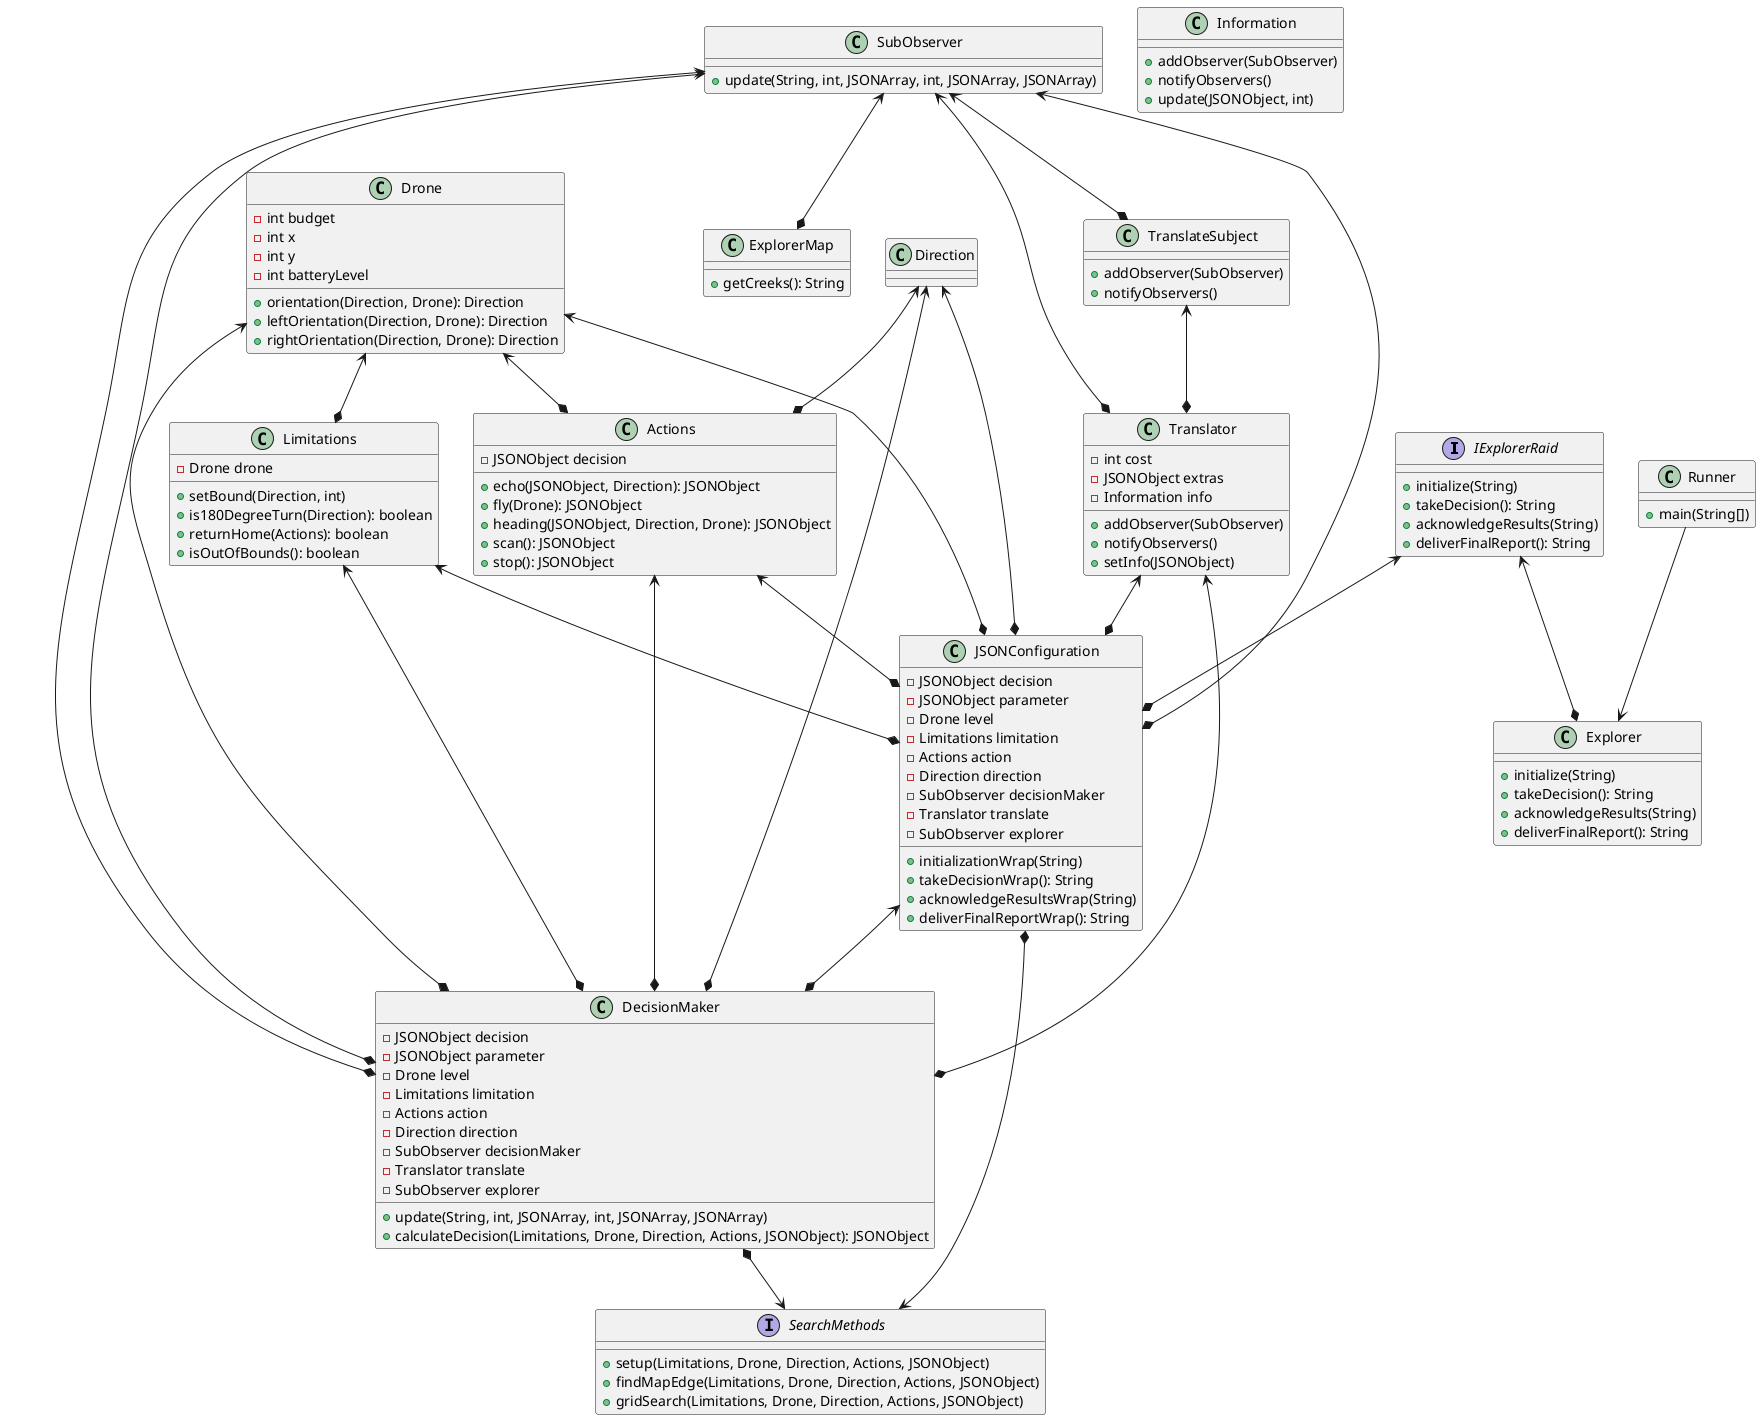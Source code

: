 @startuml class

interface IExplorerRaid {
    +initialize(String)
    +takeDecision(): String
    +acknowledgeResults(String)
    +deliverFinalReport(): String
}

interface SearchMethods {
    +setup(Limitations, Drone, Direction, Actions, JSONObject)
    +findMapEdge(Limitations, Drone, Direction, Actions, JSONObject)
    +gridSearch(Limitations, Drone, Direction, Actions, JSONObject)
}

class Explorer {
    +initialize(String)
    +takeDecision(): String
    +acknowledgeResults(String)
    +deliverFinalReport(): String
}

class DecisionMaker {
    -JSONObject decision
    -JSONObject parameter
    -Drone level
    -Limitations limitation
    -Actions action
    -Direction direction
    -SubObserver decisionMaker
    -Translator translate
    -SubObserver explorer
    +update(String, int, JSONArray, int, JSONArray, JSONArray)
    +calculateDecision(Limitations, Drone, Direction, Actions, JSONObject): JSONObject
}

class JSONConfiguration {
    -JSONObject decision
    -JSONObject parameter
    -Drone level
    -Limitations limitation
    -Actions action
    -Direction direction
    -SubObserver decisionMaker
    -Translator translate
    -SubObserver explorer
    +initializationWrap(String)
    +takeDecisionWrap(): String
    +acknowledgeResultsWrap(String)
    +deliverFinalReportWrap(): String
}

class Runner {
    +main(String[])
}

class Translator {
    -int cost
    -JSONObject extras
    -Information info
    +addObserver(SubObserver)
    +notifyObservers()
    +setInfo(JSONObject)
}

class SubObserver {
    +update(String, int, JSONArray, int, JSONArray, JSONArray)
}

class Information {
    +addObserver(SubObserver)
    +notifyObservers()
    +update(JSONObject, int)
}

class TranslateSubject {
    +addObserver(SubObserver)
    +notifyObservers()
}

class Actions {
    -JSONObject decision
    +echo(JSONObject, Direction): JSONObject
    +fly(Drone): JSONObject
    +heading(JSONObject, Direction, Drone): JSONObject
    +scan(): JSONObject
    +stop(): JSONObject
}

class Limitations {
    -Drone drone
    +setBound(Direction, int)
    +is180DegreeTurn(Direction): boolean
    +returnHome(Actions): boolean
    +isOutOfBounds(): boolean
}

class Drone {
    -int budget
    -int x
    -int y
    -int batteryLevel
    +orientation(Direction, Drone): Direction
    +leftOrientation(Direction, Drone): Direction
    +rightOrientation(Direction, Drone): Direction
}

class ExplorerMap {
    +getCreeks(): String
}

DecisionMaker *-up-> SubObserver
Explorer *-up-> IExplorerRaid
JSONConfiguration *-up-> IExplorerRaid
JSONConfiguration *-up-> SearchMethods
Runner --> Explorer
Translator *-up-> TranslateSubject
Translator *-up-> SubObserver
TranslateSubject *-up-> SubObserver
DecisionMaker *-down-> SearchMethods
DecisionMaker *-up-> Actions
DecisionMaker *-up-> Drone
DecisionMaker *-up-> Limitations
DecisionMaker *-up-> Direction
DecisionMaker *-up-> JSONConfiguration
DecisionMaker *-up-> SubObserver
DecisionMaker *-up-> Translator
JSONConfiguration *-up-> Actions
JSONConfiguration *-up-> Drone
JSONConfiguration *-up-> Limitations
JSONConfiguration *-up-> Direction
JSONConfiguration *-up-> SubObserver
JSONConfiguration *-up-> Translator
Actions *-up-> Drone
Actions *-up-> Direction
Limitations *-up-> Drone
ExplorerMap *-up-> SubObserver

@enduml